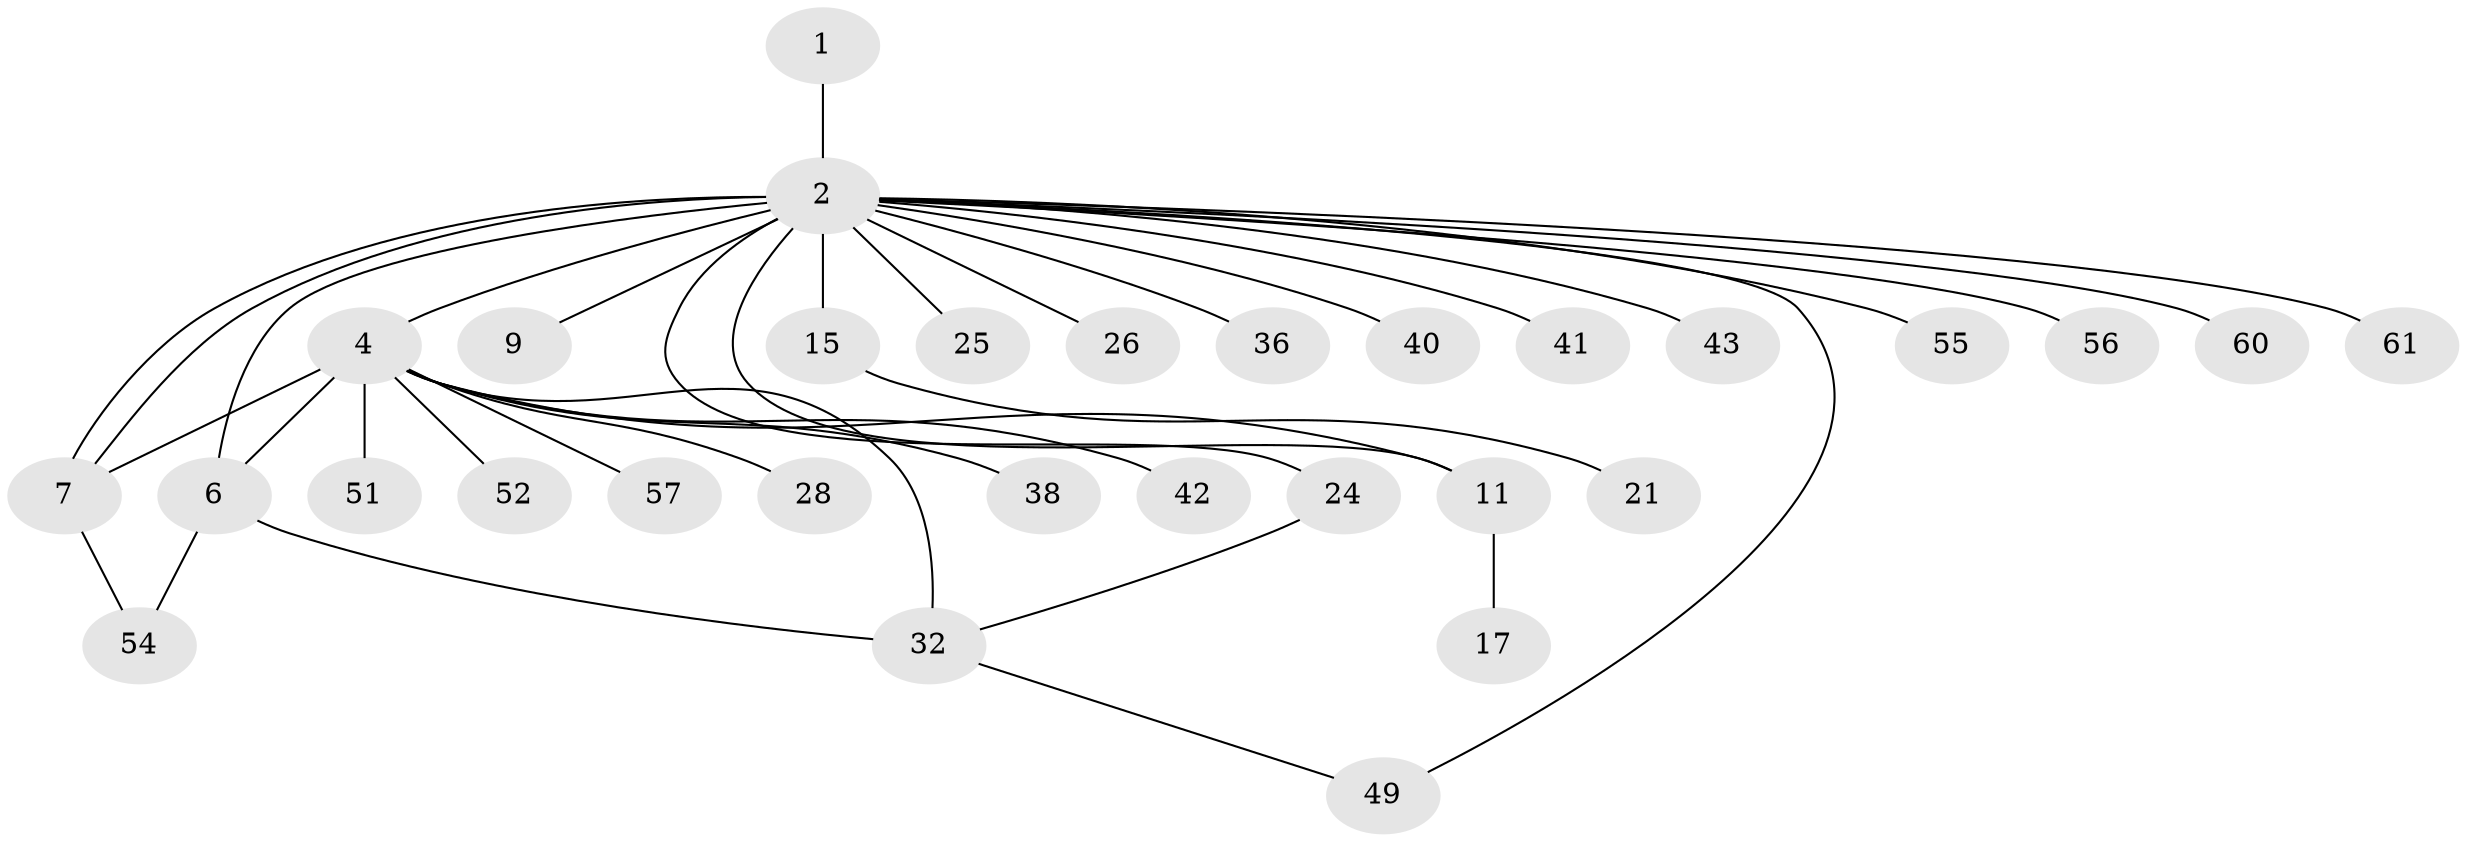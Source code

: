 // original degree distribution, {1: 0.5081967213114754, 22: 0.01639344262295082, 6: 0.01639344262295082, 9: 0.03278688524590164, 7: 0.01639344262295082, 4: 0.04918032786885246, 3: 0.09836065573770492, 5: 0.03278688524590164, 2: 0.22950819672131148}
// Generated by graph-tools (version 1.1) at 2025/14/03/09/25 04:14:21]
// undirected, 30 vertices, 37 edges
graph export_dot {
graph [start="1"]
  node [color=gray90,style=filled];
  1;
  2 [super="+12+19+3"];
  4 [super="+27+5"];
  6 [super="+45+58+13"];
  7 [super="+18+23+48+46+50+14"];
  9;
  11 [super="+47"];
  15;
  17;
  21;
  24;
  25;
  26;
  28;
  32 [super="+39"];
  36;
  38;
  40;
  41;
  42;
  43;
  49;
  51;
  52;
  54;
  55;
  56;
  57;
  60;
  61;
  1 -- 2;
  2 -- 4 [weight=3];
  2 -- 6 [weight=2];
  2 -- 7 [weight=2];
  2 -- 7;
  2 -- 9;
  2 -- 15;
  2 -- 25;
  2 -- 26;
  2 -- 41;
  2 -- 43;
  2 -- 49;
  2 -- 55;
  2 -- 56;
  2 -- 61;
  2 -- 11;
  2 -- 36;
  2 -- 24;
  2 -- 40;
  2 -- 60;
  4 -- 6 [weight=2];
  4 -- 32 [weight=2];
  4 -- 57;
  4 -- 7 [weight=3];
  4 -- 38;
  4 -- 42;
  4 -- 11;
  4 -- 51;
  4 -- 52;
  4 -- 28;
  6 -- 54;
  6 -- 32;
  7 -- 54;
  11 -- 17;
  15 -- 21;
  24 -- 32;
  32 -- 49;
}
